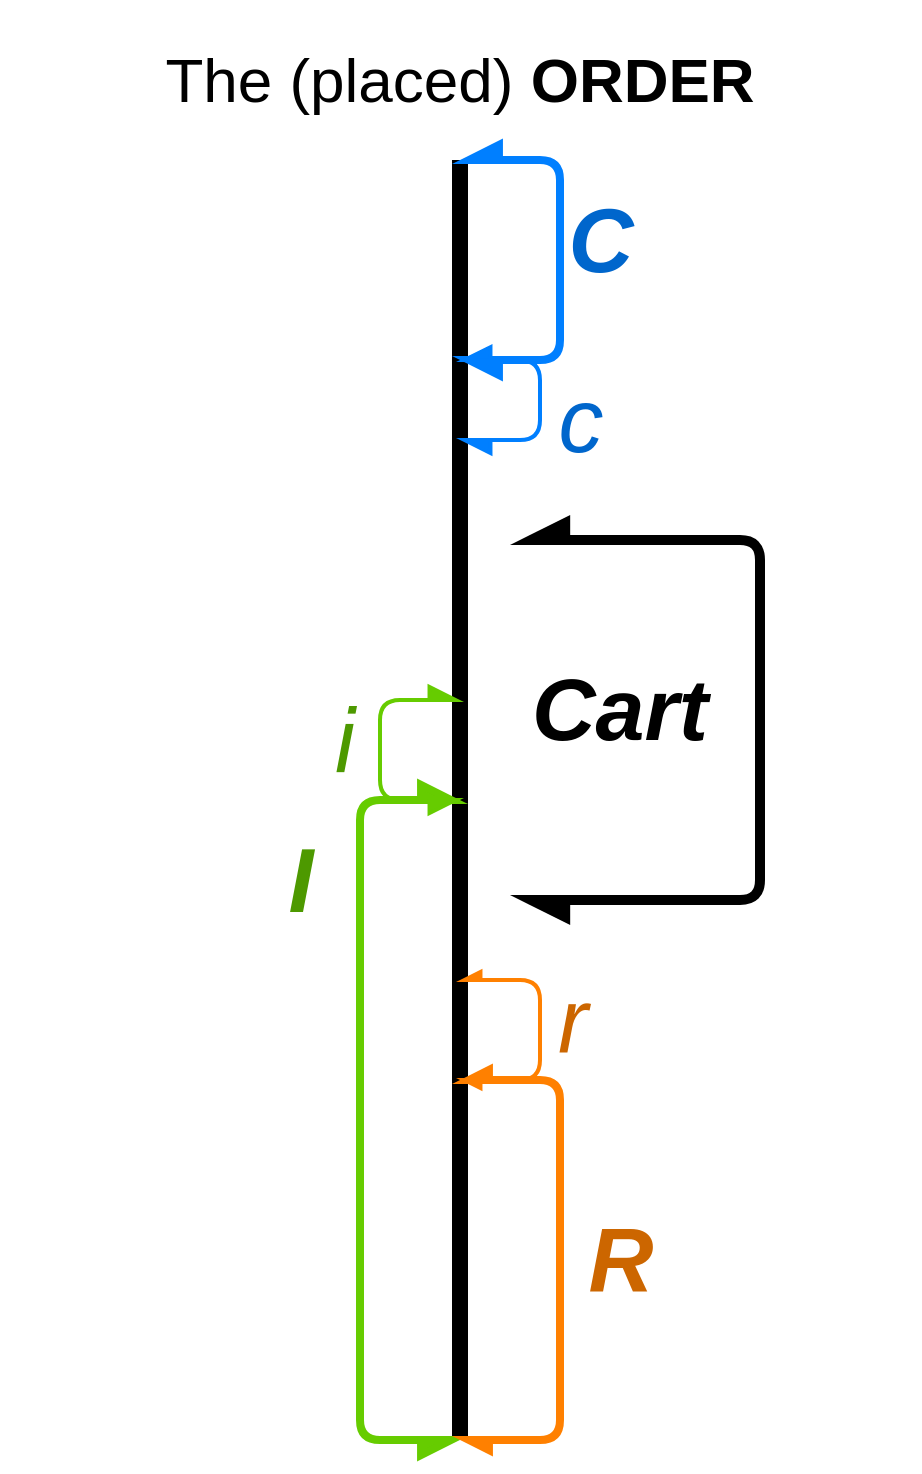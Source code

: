 <mxfile version="15.9.6" type="google"><diagram id="H50h2nG5uirHd7fVN32d" name="Page-1"><mxGraphModel dx="1422" dy="705" grid="1" gridSize="10" guides="1" tooltips="1" connect="1" arrows="1" fold="1" page="1" pageScale="1" pageWidth="850" pageHeight="1100" math="0" shadow="0"><root><mxCell id="0"/><mxCell id="1" parent="0"/><mxCell id="ot4RG-gYQvfC2WEw4MqB-1" value="" style="endArrow=none;html=1;strokeWidth=8;" edge="1" parent="1" target="ot4RG-gYQvfC2WEw4MqB-2"><mxGeometry width="50" height="50" relative="1" as="geometry"><mxPoint x="400" y="930" as="sourcePoint"/><mxPoint x="400" y="280" as="targetPoint"/></mxGeometry></mxCell><mxCell id="ot4RG-gYQvfC2WEw4MqB-2" value="&lt;font style=&quot;font-size: 31px&quot;&gt;The (placed)&amp;nbsp;&lt;b&gt;ORDER&lt;/b&gt;&lt;/font&gt;" style="text;html=1;strokeColor=none;fillColor=none;align=center;verticalAlign=middle;whiteSpace=wrap;rounded=0;" vertex="1" parent="1"><mxGeometry x="170" y="210" width="460" height="80" as="geometry"/></mxCell><mxCell id="ot4RG-gYQvfC2WEw4MqB-3" value="" style="endArrow=async;html=1;strokeColor=#007FFF;strokeWidth=4;startArrow=async;startFill=1;endFill=1;edgeStyle=orthogonalEdgeStyle;exitX=0.5;exitY=1;exitDx=0;exitDy=0;sourcePerimeterSpacing=0;startSize=11;endSize=11;" edge="1" parent="1" source="ot4RG-gYQvfC2WEw4MqB-2"><mxGeometry width="50" height="50" relative="1" as="geometry"><mxPoint x="400" y="440" as="sourcePoint"/><mxPoint x="400" y="390" as="targetPoint"/><Array as="points"><mxPoint x="450" y="290"/><mxPoint x="450" y="390"/><mxPoint x="400" y="390"/></Array></mxGeometry></mxCell><mxCell id="ot4RG-gYQvfC2WEw4MqB-4" value="&lt;i&gt;C&lt;/i&gt;" style="edgeLabel;html=1;align=center;verticalAlign=middle;resizable=0;points=[];fontSize=45;fontColor=#0066CC;fontStyle=1" vertex="1" connectable="0" parent="ot4RG-gYQvfC2WEw4MqB-3"><mxGeometry x="0.163" relative="1" as="geometry"><mxPoint x="20" y="-27" as="offset"/></mxGeometry></mxCell><mxCell id="ot4RG-gYQvfC2WEw4MqB-5" value="" style="endArrow=async;html=1;strokeColor=#66CC00;strokeWidth=4;fontSize=45;fontColor=#0066CC;edgeStyle=orthogonalEdgeStyle;startArrow=async;startFill=1;endFill=1;endSize=11;startSize=11;" edge="1" parent="1"><mxGeometry width="50" height="50" relative="1" as="geometry"><mxPoint x="400" y="930" as="sourcePoint"/><mxPoint x="400" y="610" as="targetPoint"/><Array as="points"><mxPoint x="350" y="930"/><mxPoint x="350" y="610"/><mxPoint x="400" y="610"/></Array></mxGeometry></mxCell><mxCell id="ot4RG-gYQvfC2WEw4MqB-6" value="&lt;i&gt;I&lt;/i&gt;" style="edgeLabel;html=1;align=center;verticalAlign=middle;resizable=0;points=[];fontSize=45;fontColor=#4D9900;fontStyle=1" vertex="1" connectable="0" parent="1"><mxGeometry x="320" y="649.997" as="geometry"/></mxCell><mxCell id="ot4RG-gYQvfC2WEw4MqB-7" value="" style="endArrow=async;html=1;strokeColor=#FF8000;strokeWidth=4;fontSize=45;fontColor=#4D9900;edgeStyle=orthogonalEdgeStyle;startArrow=async;startFill=1;endFill=1;" edge="1" parent="1"><mxGeometry width="50" height="50" relative="1" as="geometry"><mxPoint x="400" y="750" as="sourcePoint"/><mxPoint x="400" y="930" as="targetPoint"/><Array as="points"><mxPoint x="400" y="750"/><mxPoint x="450" y="750"/><mxPoint x="450" y="930"/></Array></mxGeometry></mxCell><mxCell id="ot4RG-gYQvfC2WEw4MqB-8" value="&lt;i&gt;&lt;font color=&quot;#cc6600&quot;&gt;R&lt;/font&gt;&lt;/i&gt;" style="edgeLabel;html=1;align=center;verticalAlign=middle;resizable=0;points=[];fontSize=45;fontColor=#4D9900;fontStyle=1" vertex="1" connectable="0" parent="1"><mxGeometry x="480" y="839.997" as="geometry"/></mxCell><mxCell id="ot4RG-gYQvfC2WEw4MqB-9" value="" style="endArrow=async;html=1;strokeColor=#FF8000;strokeWidth=2;fontSize=45;fontColor=#4D9900;edgeStyle=orthogonalEdgeStyle;startArrow=async;startFill=1;endFill=1;" edge="1" parent="1"><mxGeometry width="50" height="50" relative="1" as="geometry"><mxPoint x="400" y="700" as="sourcePoint"/><mxPoint x="400" y="750" as="targetPoint"/><Array as="points"><mxPoint x="400" y="700"/><mxPoint x="440" y="700"/><mxPoint x="440" y="750"/></Array></mxGeometry></mxCell><mxCell id="ot4RG-gYQvfC2WEw4MqB-10" value="&lt;i&gt;&lt;font color=&quot;#cc6600&quot; style=&quot;font-weight: normal&quot;&gt;r&lt;/font&gt;&lt;/i&gt;" style="edgeLabel;html=1;align=center;verticalAlign=middle;resizable=0;points=[];fontSize=45;fontColor=#4D9900;fontStyle=1" vertex="1" connectable="0" parent="1"><mxGeometry x="460" y="719.997" as="geometry"><mxPoint x="-4" as="offset"/></mxGeometry></mxCell><mxCell id="ot4RG-gYQvfC2WEw4MqB-11" value="" style="endArrow=async;html=1;strokeColor=#007FFF;strokeWidth=2;startArrow=async;startFill=1;endFill=1;edgeStyle=orthogonalEdgeStyle;exitX=0.5;exitY=1;exitDx=0;exitDy=0;sourcePerimeterSpacing=0;startSize=11;endSize=11;" edge="1" parent="1"><mxGeometry width="50" height="50" relative="1" as="geometry"><mxPoint x="400" y="390.06" as="sourcePoint"/><mxPoint x="400" y="430.03" as="targetPoint"/><Array as="points"><mxPoint x="440" y="390"/><mxPoint x="440" y="430"/></Array></mxGeometry></mxCell><mxCell id="ot4RG-gYQvfC2WEw4MqB-12" value="&lt;i style=&quot;font-weight: normal&quot;&gt;c&lt;/i&gt;" style="edgeLabel;html=1;align=center;verticalAlign=middle;resizable=0;points=[];fontSize=45;fontColor=#0066CC;fontStyle=1" vertex="1" connectable="0" parent="ot4RG-gYQvfC2WEw4MqB-11"><mxGeometry x="0.163" relative="1" as="geometry"><mxPoint x="20" y="-0.1" as="offset"/></mxGeometry></mxCell><mxCell id="ot4RG-gYQvfC2WEw4MqB-13" value="" style="endArrow=async;html=1;strokeColor=#66CC00;strokeWidth=2;fontSize=45;fontColor=#0066CC;edgeStyle=orthogonalEdgeStyle;startArrow=async;startFill=1;endFill=1;endSize=11;startSize=11;" edge="1" parent="1"><mxGeometry width="50" height="50" relative="1" as="geometry"><mxPoint x="400" y="610" as="sourcePoint"/><mxPoint x="400" y="560" as="targetPoint"/><Array as="points"><mxPoint x="360" y="610"/><mxPoint x="360" y="560"/></Array></mxGeometry></mxCell><mxCell id="ot4RG-gYQvfC2WEw4MqB-14" value="&lt;i style=&quot;font-weight: normal&quot;&gt;i&lt;/i&gt;" style="edgeLabel;html=1;align=center;verticalAlign=middle;resizable=0;points=[];fontSize=45;fontColor=#4D9900;fontStyle=1" vertex="1" connectable="0" parent="1"><mxGeometry x="350" y="589.997" as="geometry"><mxPoint x="-8" y="-10" as="offset"/></mxGeometry></mxCell><mxCell id="ot4RG-gYQvfC2WEw4MqB-15" value="" style="endArrow=async;html=1;strokeWidth=5;fontSize=23;edgeStyle=orthogonalEdgeStyle;startArrow=async;startFill=1;endFill=1;endSize=12;startSize=12;" edge="1" parent="1"><mxGeometry width="50" height="50" relative="1" as="geometry"><mxPoint x="430" y="480" as="sourcePoint"/><mxPoint x="430" y="660" as="targetPoint"/><Array as="points"><mxPoint x="460" y="480"/><mxPoint x="550" y="480"/><mxPoint x="550" y="660"/></Array></mxGeometry></mxCell><mxCell id="ot4RG-gYQvfC2WEw4MqB-16" value="&lt;span style=&quot;font-size: 44px;&quot;&gt;&lt;span style=&quot;font-size: 44px;&quot;&gt;Cart&lt;/span&gt;&lt;/span&gt;" style="text;html=1;strokeColor=none;fillColor=none;align=center;verticalAlign=middle;whiteSpace=wrap;rounded=0;fontSize=44;fontStyle=3" vertex="1" parent="1"><mxGeometry x="425" y="540" width="110" height="50" as="geometry"/></mxCell></root></mxGraphModel></diagram></mxfile>
